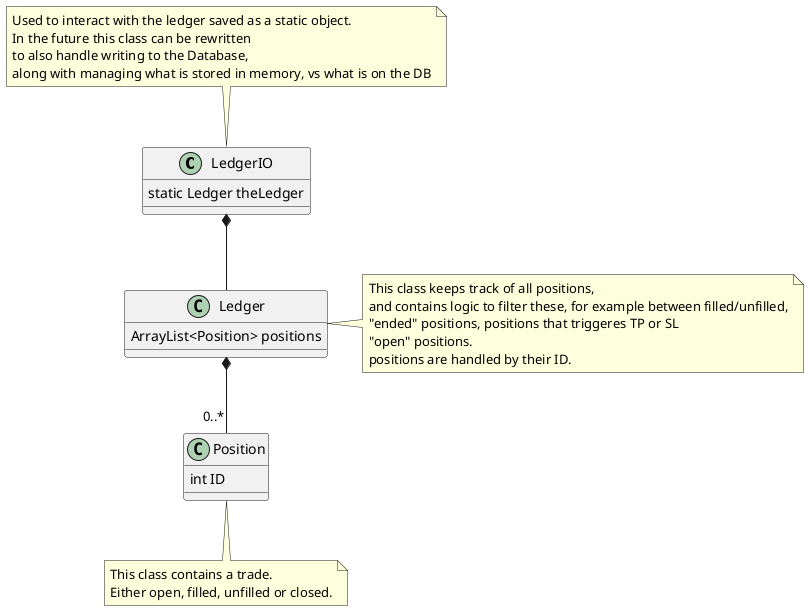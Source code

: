 @startuml
class LedgerIO{
    static Ledger theLedger
}
note top
Used to interact with the ledger saved as a static object. 
In the future this class can be rewritten
to also handle writing to the Database,
along with managing what is stored in memory, vs what is on the DB
end note

LedgerIO *-- Ledger


class Ledger{
    ArrayList<Position> positions
}
note right
This class keeps track of all positions,
and contains logic to filter these, for example between filled/unfilled,
"ended" positions, positions that triggeres TP or SL
"open" positions. 
positions are handled by their ID. 
end note

Ledger *-- "0..*" Position

Class Position {
    int ID
}
note bottom
This class contains a trade.
Either open, filled, unfilled or closed.
end note
@enduml